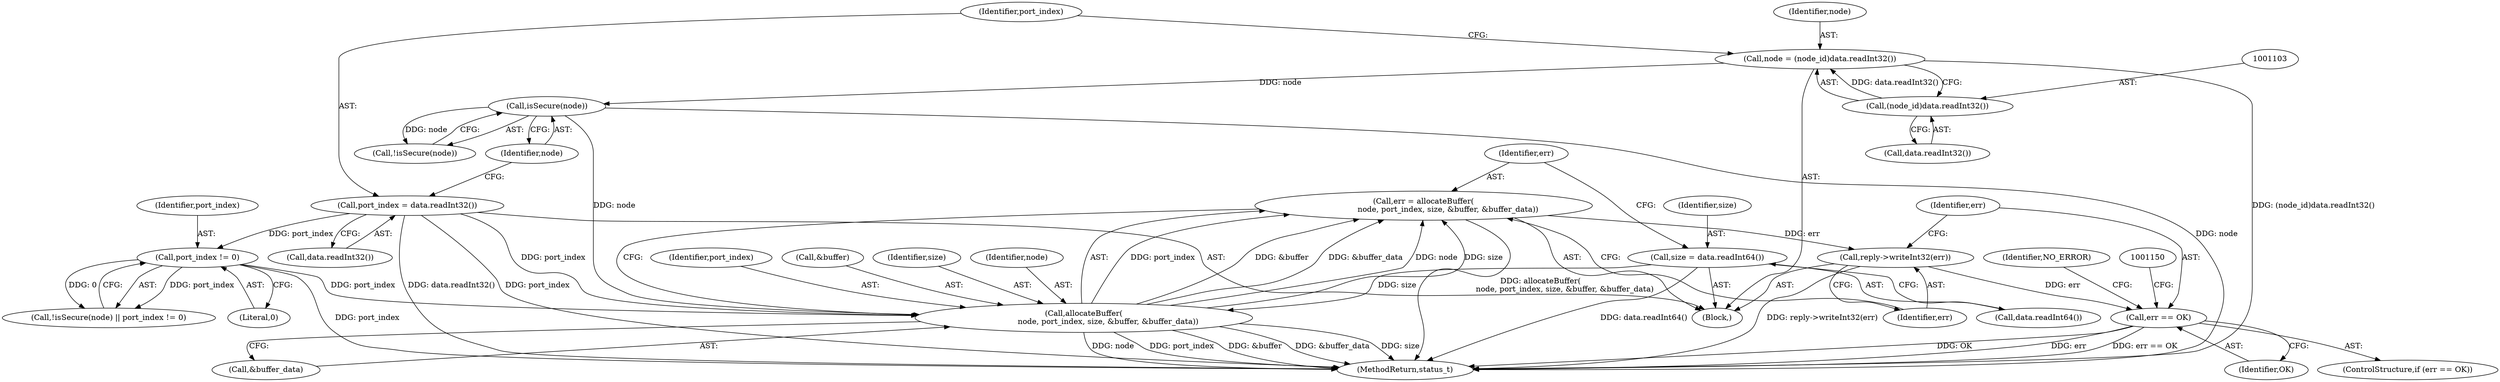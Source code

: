 digraph "0_Android_db829699d3293f254a7387894303451a91278986@API" {
"1001131" [label="(Call,err = allocateBuffer(\n                    node, port_index, size, &buffer, &buffer_data))"];
"1001133" [label="(Call,allocateBuffer(\n                    node, port_index, size, &buffer, &buffer_data))"];
"1001112" [label="(Call,isSecure(node))"];
"1001100" [label="(Call,node = (node_id)data.readInt32())"];
"1001102" [label="(Call,(node_id)data.readInt32())"];
"1001114" [label="(Call,port_index != 0)"];
"1001106" [label="(Call,port_index = data.readInt32())"];
"1001125" [label="(Call,size = data.readInt64())"];
"1001141" [label="(Call,reply->writeInt32(err))"];
"1001144" [label="(Call,err == OK)"];
"1001364" [label="(MethodReturn,status_t)"];
"1001094" [label="(Block,)"];
"1001144" [label="(Call,err == OK)"];
"1001141" [label="(Call,reply->writeInt32(err))"];
"1001102" [label="(Call,(node_id)data.readInt32())"];
"1001112" [label="(Call,isSecure(node))"];
"1001114" [label="(Call,port_index != 0)"];
"1001115" [label="(Identifier,port_index)"];
"1001116" [label="(Literal,0)"];
"1001135" [label="(Identifier,port_index)"];
"1001142" [label="(Identifier,err)"];
"1001101" [label="(Identifier,node)"];
"1001125" [label="(Call,size = data.readInt64())"];
"1001139" [label="(Call,&buffer_data)"];
"1001137" [label="(Call,&buffer)"];
"1001111" [label="(Call,!isSecure(node))"];
"1001136" [label="(Identifier,size)"];
"1001106" [label="(Call,port_index = data.readInt32())"];
"1001146" [label="(Identifier,OK)"];
"1001100" [label="(Call,node = (node_id)data.readInt32())"];
"1001108" [label="(Call,data.readInt32())"];
"1001145" [label="(Identifier,err)"];
"1001104" [label="(Call,data.readInt32())"];
"1001143" [label="(ControlStructure,if (err == OK))"];
"1001134" [label="(Identifier,node)"];
"1001113" [label="(Identifier,node)"];
"1001132" [label="(Identifier,err)"];
"1001131" [label="(Call,err = allocateBuffer(\n                    node, port_index, size, &buffer, &buffer_data))"];
"1001107" [label="(Identifier,port_index)"];
"1001110" [label="(Call,!isSecure(node) || port_index != 0)"];
"1001157" [label="(Identifier,NO_ERROR)"];
"1001133" [label="(Call,allocateBuffer(\n                    node, port_index, size, &buffer, &buffer_data))"];
"1001126" [label="(Identifier,size)"];
"1001127" [label="(Call,data.readInt64())"];
"1001131" -> "1001094"  [label="AST: "];
"1001131" -> "1001133"  [label="CFG: "];
"1001132" -> "1001131"  [label="AST: "];
"1001133" -> "1001131"  [label="AST: "];
"1001142" -> "1001131"  [label="CFG: "];
"1001131" -> "1001364"  [label="DDG: allocateBuffer(\n                    node, port_index, size, &buffer, &buffer_data)"];
"1001133" -> "1001131"  [label="DDG: port_index"];
"1001133" -> "1001131"  [label="DDG: &buffer"];
"1001133" -> "1001131"  [label="DDG: &buffer_data"];
"1001133" -> "1001131"  [label="DDG: node"];
"1001133" -> "1001131"  [label="DDG: size"];
"1001131" -> "1001141"  [label="DDG: err"];
"1001133" -> "1001139"  [label="CFG: "];
"1001134" -> "1001133"  [label="AST: "];
"1001135" -> "1001133"  [label="AST: "];
"1001136" -> "1001133"  [label="AST: "];
"1001137" -> "1001133"  [label="AST: "];
"1001139" -> "1001133"  [label="AST: "];
"1001133" -> "1001364"  [label="DDG: node"];
"1001133" -> "1001364"  [label="DDG: port_index"];
"1001133" -> "1001364"  [label="DDG: &buffer"];
"1001133" -> "1001364"  [label="DDG: &buffer_data"];
"1001133" -> "1001364"  [label="DDG: size"];
"1001112" -> "1001133"  [label="DDG: node"];
"1001114" -> "1001133"  [label="DDG: port_index"];
"1001106" -> "1001133"  [label="DDG: port_index"];
"1001125" -> "1001133"  [label="DDG: size"];
"1001112" -> "1001111"  [label="AST: "];
"1001112" -> "1001113"  [label="CFG: "];
"1001113" -> "1001112"  [label="AST: "];
"1001111" -> "1001112"  [label="CFG: "];
"1001112" -> "1001364"  [label="DDG: node"];
"1001112" -> "1001111"  [label="DDG: node"];
"1001100" -> "1001112"  [label="DDG: node"];
"1001100" -> "1001094"  [label="AST: "];
"1001100" -> "1001102"  [label="CFG: "];
"1001101" -> "1001100"  [label="AST: "];
"1001102" -> "1001100"  [label="AST: "];
"1001107" -> "1001100"  [label="CFG: "];
"1001100" -> "1001364"  [label="DDG: (node_id)data.readInt32()"];
"1001102" -> "1001100"  [label="DDG: data.readInt32()"];
"1001102" -> "1001104"  [label="CFG: "];
"1001103" -> "1001102"  [label="AST: "];
"1001104" -> "1001102"  [label="AST: "];
"1001114" -> "1001110"  [label="AST: "];
"1001114" -> "1001116"  [label="CFG: "];
"1001115" -> "1001114"  [label="AST: "];
"1001116" -> "1001114"  [label="AST: "];
"1001110" -> "1001114"  [label="CFG: "];
"1001114" -> "1001364"  [label="DDG: port_index"];
"1001114" -> "1001110"  [label="DDG: port_index"];
"1001114" -> "1001110"  [label="DDG: 0"];
"1001106" -> "1001114"  [label="DDG: port_index"];
"1001106" -> "1001094"  [label="AST: "];
"1001106" -> "1001108"  [label="CFG: "];
"1001107" -> "1001106"  [label="AST: "];
"1001108" -> "1001106"  [label="AST: "];
"1001113" -> "1001106"  [label="CFG: "];
"1001106" -> "1001364"  [label="DDG: data.readInt32()"];
"1001106" -> "1001364"  [label="DDG: port_index"];
"1001125" -> "1001094"  [label="AST: "];
"1001125" -> "1001127"  [label="CFG: "];
"1001126" -> "1001125"  [label="AST: "];
"1001127" -> "1001125"  [label="AST: "];
"1001132" -> "1001125"  [label="CFG: "];
"1001125" -> "1001364"  [label="DDG: data.readInt64()"];
"1001141" -> "1001094"  [label="AST: "];
"1001141" -> "1001142"  [label="CFG: "];
"1001142" -> "1001141"  [label="AST: "];
"1001145" -> "1001141"  [label="CFG: "];
"1001141" -> "1001364"  [label="DDG: reply->writeInt32(err)"];
"1001141" -> "1001144"  [label="DDG: err"];
"1001144" -> "1001143"  [label="AST: "];
"1001144" -> "1001146"  [label="CFG: "];
"1001145" -> "1001144"  [label="AST: "];
"1001146" -> "1001144"  [label="AST: "];
"1001150" -> "1001144"  [label="CFG: "];
"1001157" -> "1001144"  [label="CFG: "];
"1001144" -> "1001364"  [label="DDG: OK"];
"1001144" -> "1001364"  [label="DDG: err"];
"1001144" -> "1001364"  [label="DDG: err == OK"];
}
